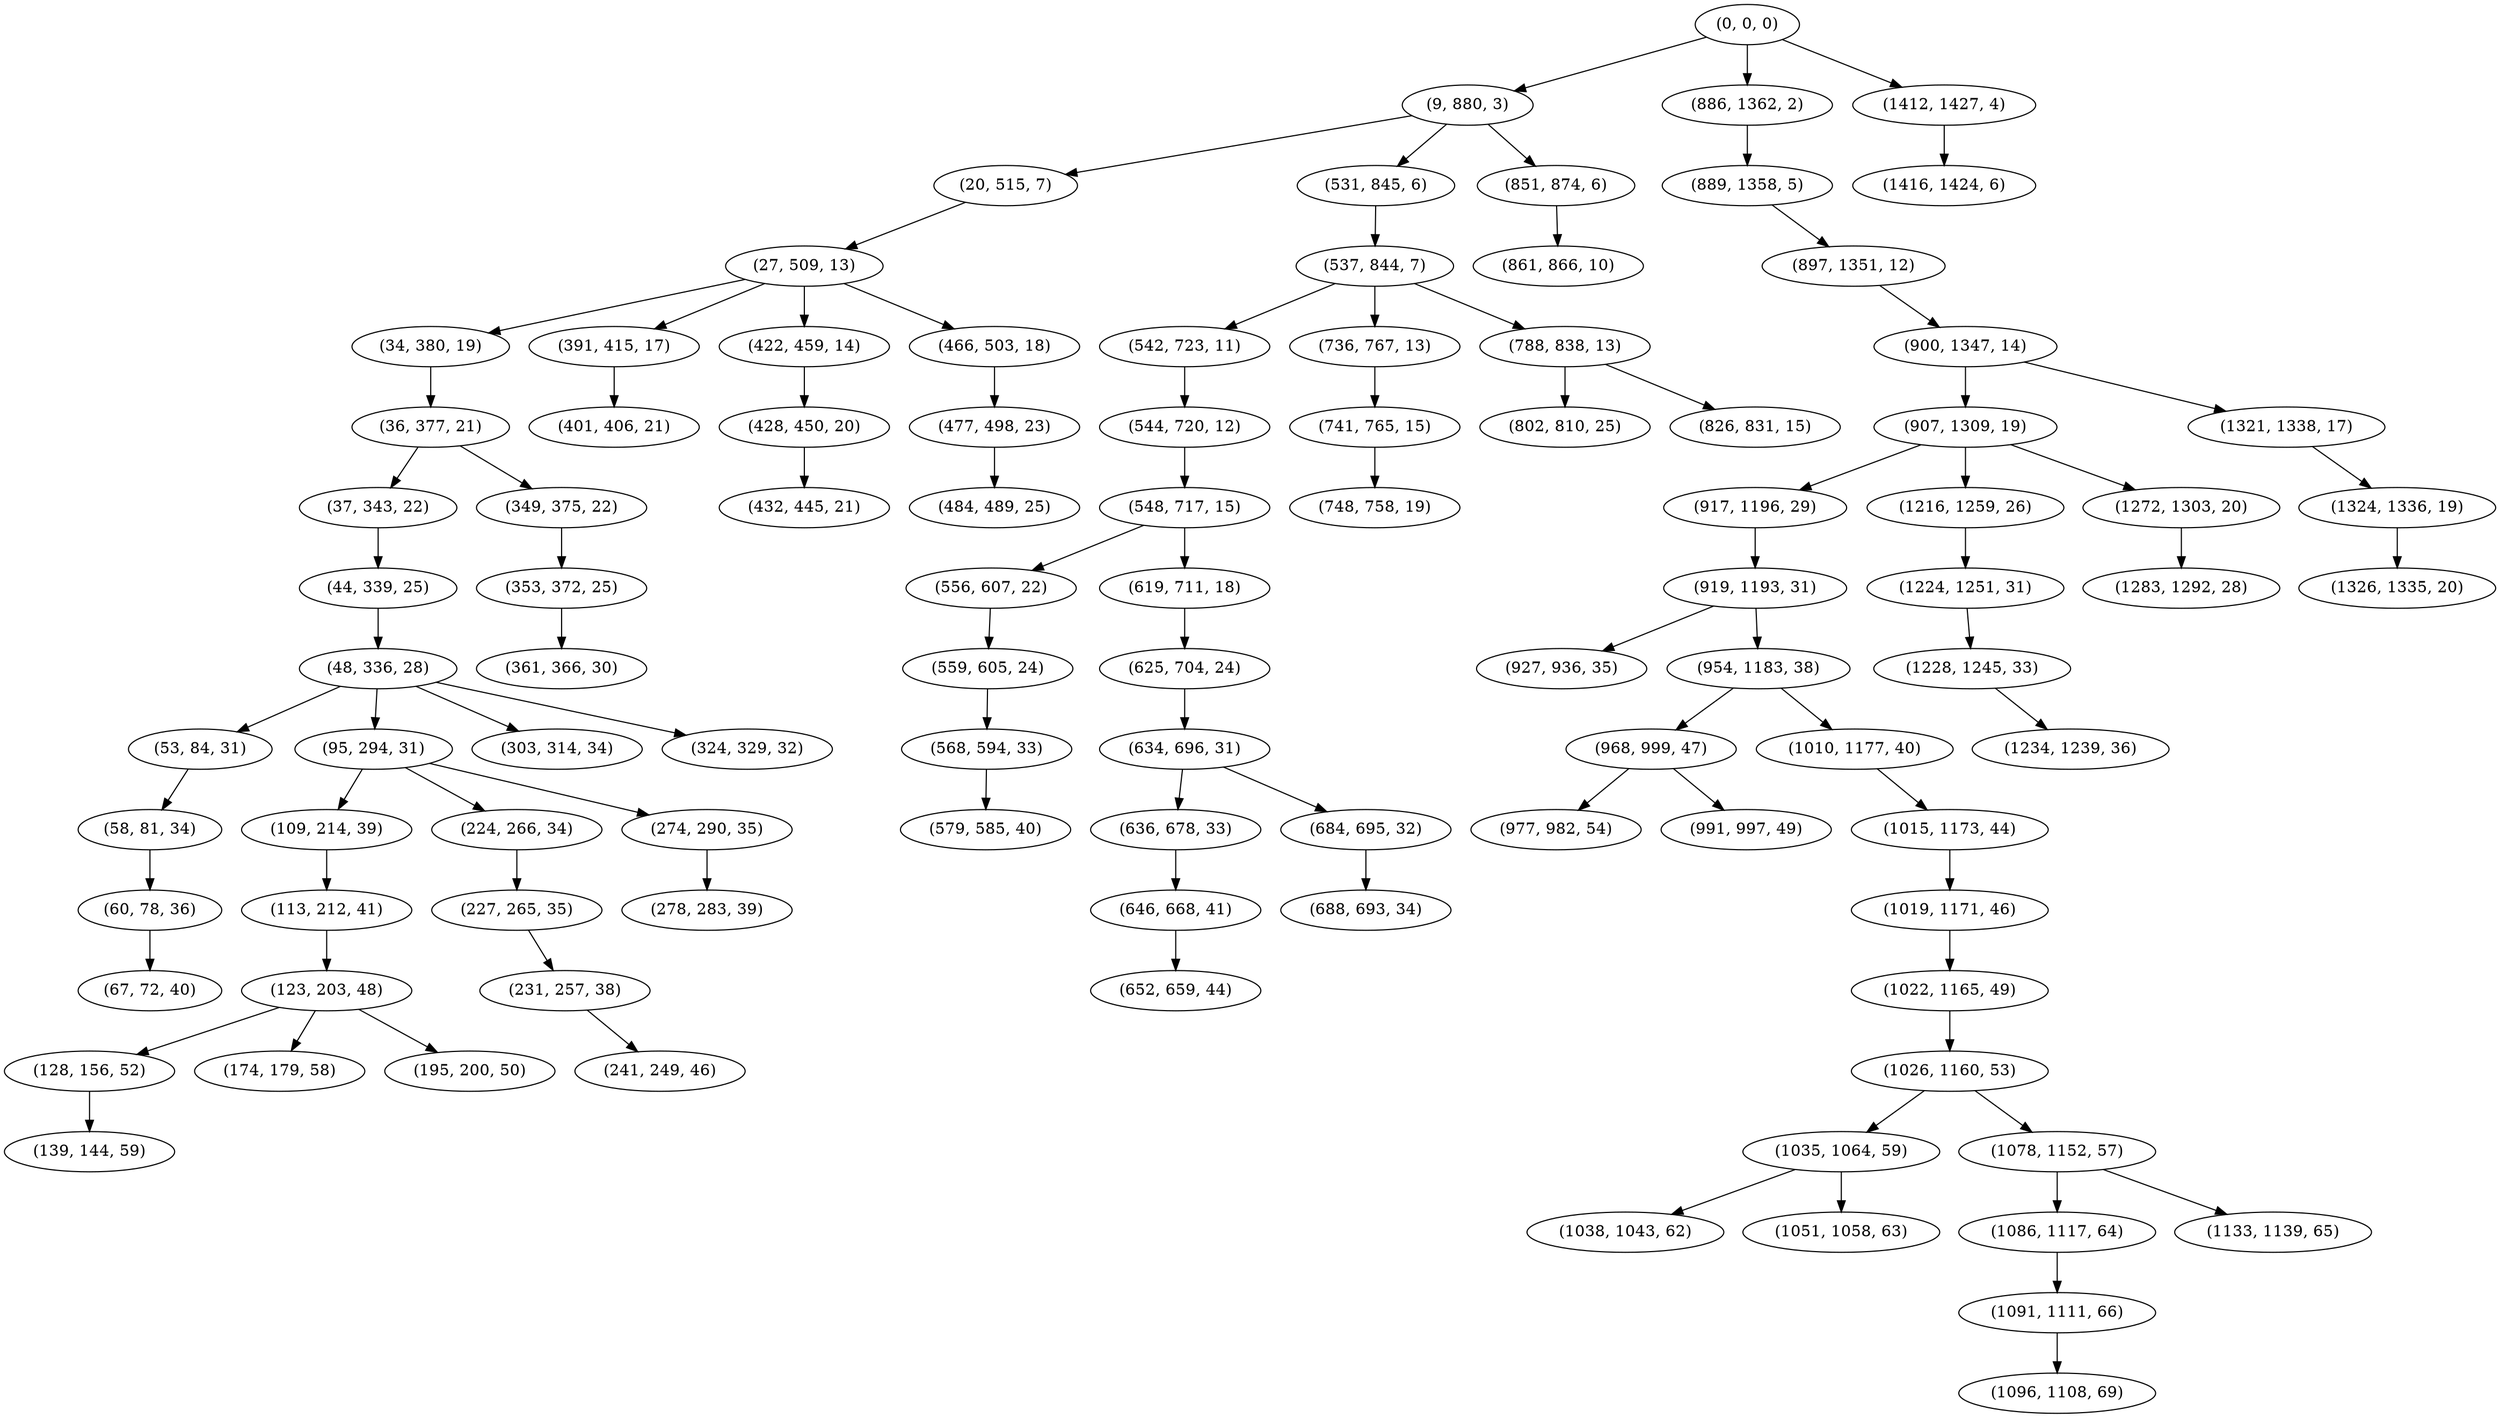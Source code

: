 digraph tree {
    "(0, 0, 0)";
    "(9, 880, 3)";
    "(20, 515, 7)";
    "(27, 509, 13)";
    "(34, 380, 19)";
    "(36, 377, 21)";
    "(37, 343, 22)";
    "(44, 339, 25)";
    "(48, 336, 28)";
    "(53, 84, 31)";
    "(58, 81, 34)";
    "(60, 78, 36)";
    "(67, 72, 40)";
    "(95, 294, 31)";
    "(109, 214, 39)";
    "(113, 212, 41)";
    "(123, 203, 48)";
    "(128, 156, 52)";
    "(139, 144, 59)";
    "(174, 179, 58)";
    "(195, 200, 50)";
    "(224, 266, 34)";
    "(227, 265, 35)";
    "(231, 257, 38)";
    "(241, 249, 46)";
    "(274, 290, 35)";
    "(278, 283, 39)";
    "(303, 314, 34)";
    "(324, 329, 32)";
    "(349, 375, 22)";
    "(353, 372, 25)";
    "(361, 366, 30)";
    "(391, 415, 17)";
    "(401, 406, 21)";
    "(422, 459, 14)";
    "(428, 450, 20)";
    "(432, 445, 21)";
    "(466, 503, 18)";
    "(477, 498, 23)";
    "(484, 489, 25)";
    "(531, 845, 6)";
    "(537, 844, 7)";
    "(542, 723, 11)";
    "(544, 720, 12)";
    "(548, 717, 15)";
    "(556, 607, 22)";
    "(559, 605, 24)";
    "(568, 594, 33)";
    "(579, 585, 40)";
    "(619, 711, 18)";
    "(625, 704, 24)";
    "(634, 696, 31)";
    "(636, 678, 33)";
    "(646, 668, 41)";
    "(652, 659, 44)";
    "(684, 695, 32)";
    "(688, 693, 34)";
    "(736, 767, 13)";
    "(741, 765, 15)";
    "(748, 758, 19)";
    "(788, 838, 13)";
    "(802, 810, 25)";
    "(826, 831, 15)";
    "(851, 874, 6)";
    "(861, 866, 10)";
    "(886, 1362, 2)";
    "(889, 1358, 5)";
    "(897, 1351, 12)";
    "(900, 1347, 14)";
    "(907, 1309, 19)";
    "(917, 1196, 29)";
    "(919, 1193, 31)";
    "(927, 936, 35)";
    "(954, 1183, 38)";
    "(968, 999, 47)";
    "(977, 982, 54)";
    "(991, 997, 49)";
    "(1010, 1177, 40)";
    "(1015, 1173, 44)";
    "(1019, 1171, 46)";
    "(1022, 1165, 49)";
    "(1026, 1160, 53)";
    "(1035, 1064, 59)";
    "(1038, 1043, 62)";
    "(1051, 1058, 63)";
    "(1078, 1152, 57)";
    "(1086, 1117, 64)";
    "(1091, 1111, 66)";
    "(1096, 1108, 69)";
    "(1133, 1139, 65)";
    "(1216, 1259, 26)";
    "(1224, 1251, 31)";
    "(1228, 1245, 33)";
    "(1234, 1239, 36)";
    "(1272, 1303, 20)";
    "(1283, 1292, 28)";
    "(1321, 1338, 17)";
    "(1324, 1336, 19)";
    "(1326, 1335, 20)";
    "(1412, 1427, 4)";
    "(1416, 1424, 6)";
    "(0, 0, 0)" -> "(9, 880, 3)";
    "(0, 0, 0)" -> "(886, 1362, 2)";
    "(0, 0, 0)" -> "(1412, 1427, 4)";
    "(9, 880, 3)" -> "(20, 515, 7)";
    "(9, 880, 3)" -> "(531, 845, 6)";
    "(9, 880, 3)" -> "(851, 874, 6)";
    "(20, 515, 7)" -> "(27, 509, 13)";
    "(27, 509, 13)" -> "(34, 380, 19)";
    "(27, 509, 13)" -> "(391, 415, 17)";
    "(27, 509, 13)" -> "(422, 459, 14)";
    "(27, 509, 13)" -> "(466, 503, 18)";
    "(34, 380, 19)" -> "(36, 377, 21)";
    "(36, 377, 21)" -> "(37, 343, 22)";
    "(36, 377, 21)" -> "(349, 375, 22)";
    "(37, 343, 22)" -> "(44, 339, 25)";
    "(44, 339, 25)" -> "(48, 336, 28)";
    "(48, 336, 28)" -> "(53, 84, 31)";
    "(48, 336, 28)" -> "(95, 294, 31)";
    "(48, 336, 28)" -> "(303, 314, 34)";
    "(48, 336, 28)" -> "(324, 329, 32)";
    "(53, 84, 31)" -> "(58, 81, 34)";
    "(58, 81, 34)" -> "(60, 78, 36)";
    "(60, 78, 36)" -> "(67, 72, 40)";
    "(95, 294, 31)" -> "(109, 214, 39)";
    "(95, 294, 31)" -> "(224, 266, 34)";
    "(95, 294, 31)" -> "(274, 290, 35)";
    "(109, 214, 39)" -> "(113, 212, 41)";
    "(113, 212, 41)" -> "(123, 203, 48)";
    "(123, 203, 48)" -> "(128, 156, 52)";
    "(123, 203, 48)" -> "(174, 179, 58)";
    "(123, 203, 48)" -> "(195, 200, 50)";
    "(128, 156, 52)" -> "(139, 144, 59)";
    "(224, 266, 34)" -> "(227, 265, 35)";
    "(227, 265, 35)" -> "(231, 257, 38)";
    "(231, 257, 38)" -> "(241, 249, 46)";
    "(274, 290, 35)" -> "(278, 283, 39)";
    "(349, 375, 22)" -> "(353, 372, 25)";
    "(353, 372, 25)" -> "(361, 366, 30)";
    "(391, 415, 17)" -> "(401, 406, 21)";
    "(422, 459, 14)" -> "(428, 450, 20)";
    "(428, 450, 20)" -> "(432, 445, 21)";
    "(466, 503, 18)" -> "(477, 498, 23)";
    "(477, 498, 23)" -> "(484, 489, 25)";
    "(531, 845, 6)" -> "(537, 844, 7)";
    "(537, 844, 7)" -> "(542, 723, 11)";
    "(537, 844, 7)" -> "(736, 767, 13)";
    "(537, 844, 7)" -> "(788, 838, 13)";
    "(542, 723, 11)" -> "(544, 720, 12)";
    "(544, 720, 12)" -> "(548, 717, 15)";
    "(548, 717, 15)" -> "(556, 607, 22)";
    "(548, 717, 15)" -> "(619, 711, 18)";
    "(556, 607, 22)" -> "(559, 605, 24)";
    "(559, 605, 24)" -> "(568, 594, 33)";
    "(568, 594, 33)" -> "(579, 585, 40)";
    "(619, 711, 18)" -> "(625, 704, 24)";
    "(625, 704, 24)" -> "(634, 696, 31)";
    "(634, 696, 31)" -> "(636, 678, 33)";
    "(634, 696, 31)" -> "(684, 695, 32)";
    "(636, 678, 33)" -> "(646, 668, 41)";
    "(646, 668, 41)" -> "(652, 659, 44)";
    "(684, 695, 32)" -> "(688, 693, 34)";
    "(736, 767, 13)" -> "(741, 765, 15)";
    "(741, 765, 15)" -> "(748, 758, 19)";
    "(788, 838, 13)" -> "(802, 810, 25)";
    "(788, 838, 13)" -> "(826, 831, 15)";
    "(851, 874, 6)" -> "(861, 866, 10)";
    "(886, 1362, 2)" -> "(889, 1358, 5)";
    "(889, 1358, 5)" -> "(897, 1351, 12)";
    "(897, 1351, 12)" -> "(900, 1347, 14)";
    "(900, 1347, 14)" -> "(907, 1309, 19)";
    "(900, 1347, 14)" -> "(1321, 1338, 17)";
    "(907, 1309, 19)" -> "(917, 1196, 29)";
    "(907, 1309, 19)" -> "(1216, 1259, 26)";
    "(907, 1309, 19)" -> "(1272, 1303, 20)";
    "(917, 1196, 29)" -> "(919, 1193, 31)";
    "(919, 1193, 31)" -> "(927, 936, 35)";
    "(919, 1193, 31)" -> "(954, 1183, 38)";
    "(954, 1183, 38)" -> "(968, 999, 47)";
    "(954, 1183, 38)" -> "(1010, 1177, 40)";
    "(968, 999, 47)" -> "(977, 982, 54)";
    "(968, 999, 47)" -> "(991, 997, 49)";
    "(1010, 1177, 40)" -> "(1015, 1173, 44)";
    "(1015, 1173, 44)" -> "(1019, 1171, 46)";
    "(1019, 1171, 46)" -> "(1022, 1165, 49)";
    "(1022, 1165, 49)" -> "(1026, 1160, 53)";
    "(1026, 1160, 53)" -> "(1035, 1064, 59)";
    "(1026, 1160, 53)" -> "(1078, 1152, 57)";
    "(1035, 1064, 59)" -> "(1038, 1043, 62)";
    "(1035, 1064, 59)" -> "(1051, 1058, 63)";
    "(1078, 1152, 57)" -> "(1086, 1117, 64)";
    "(1078, 1152, 57)" -> "(1133, 1139, 65)";
    "(1086, 1117, 64)" -> "(1091, 1111, 66)";
    "(1091, 1111, 66)" -> "(1096, 1108, 69)";
    "(1216, 1259, 26)" -> "(1224, 1251, 31)";
    "(1224, 1251, 31)" -> "(1228, 1245, 33)";
    "(1228, 1245, 33)" -> "(1234, 1239, 36)";
    "(1272, 1303, 20)" -> "(1283, 1292, 28)";
    "(1321, 1338, 17)" -> "(1324, 1336, 19)";
    "(1324, 1336, 19)" -> "(1326, 1335, 20)";
    "(1412, 1427, 4)" -> "(1416, 1424, 6)";
}
